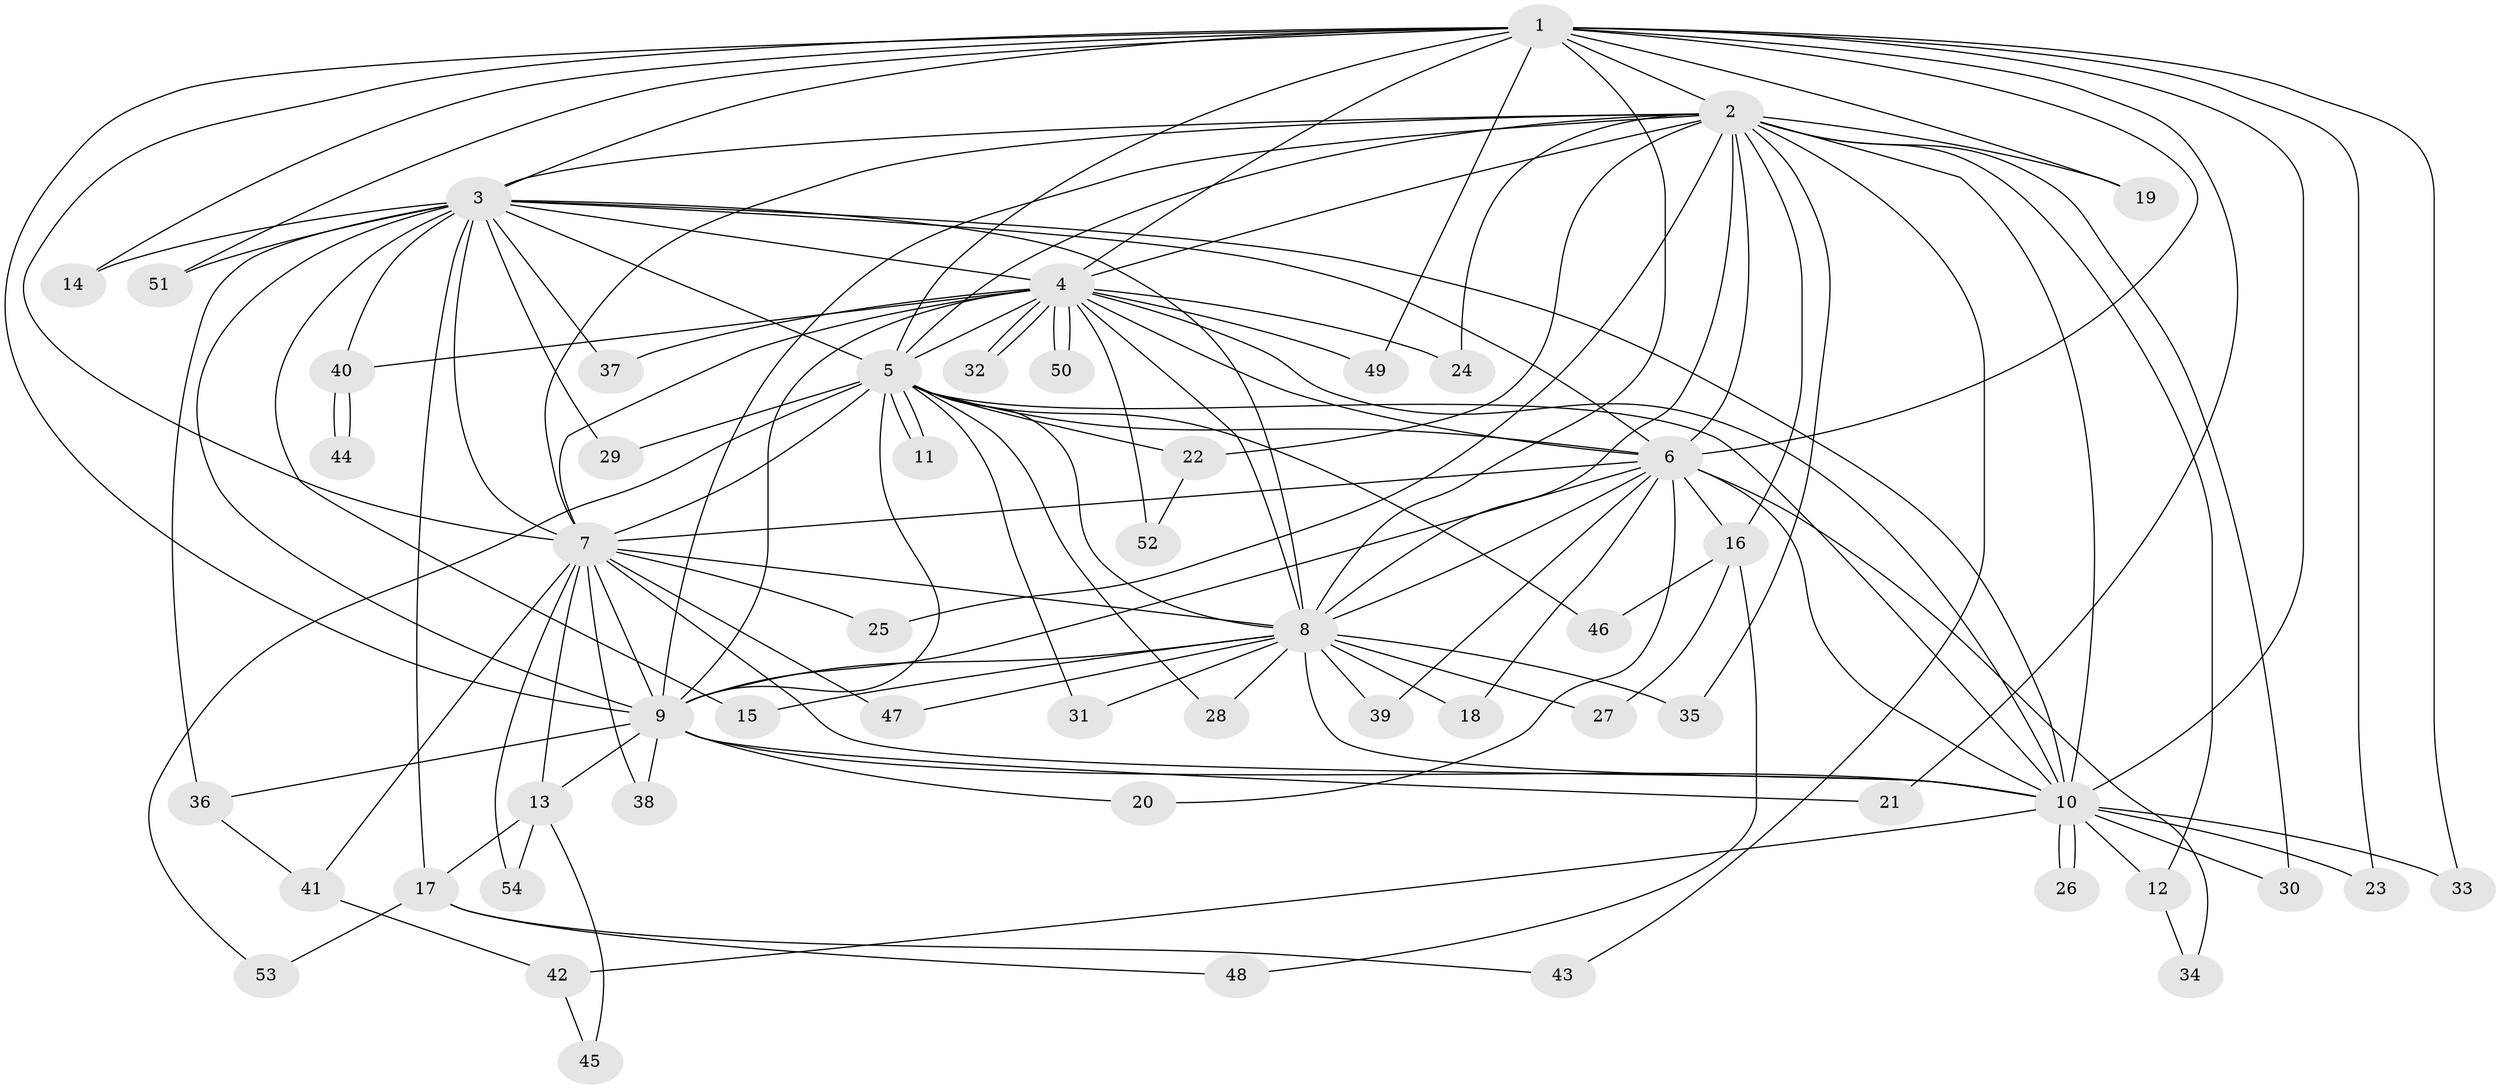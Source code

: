 // coarse degree distribution, {1: 0.18181818181818182, 12: 0.045454545454545456, 8: 0.045454545454545456, 2: 0.18181818181818182, 11: 0.2727272727272727, 3: 0.09090909090909091, 10: 0.045454545454545456, 4: 0.045454545454545456, 5: 0.09090909090909091}
// Generated by graph-tools (version 1.1) at 2025/36/03/04/25 23:36:25]
// undirected, 54 vertices, 133 edges
graph export_dot {
  node [color=gray90,style=filled];
  1;
  2;
  3;
  4;
  5;
  6;
  7;
  8;
  9;
  10;
  11;
  12;
  13;
  14;
  15;
  16;
  17;
  18;
  19;
  20;
  21;
  22;
  23;
  24;
  25;
  26;
  27;
  28;
  29;
  30;
  31;
  32;
  33;
  34;
  35;
  36;
  37;
  38;
  39;
  40;
  41;
  42;
  43;
  44;
  45;
  46;
  47;
  48;
  49;
  50;
  51;
  52;
  53;
  54;
  1 -- 2;
  1 -- 3;
  1 -- 4;
  1 -- 5;
  1 -- 6;
  1 -- 7;
  1 -- 8;
  1 -- 9;
  1 -- 10;
  1 -- 14;
  1 -- 19;
  1 -- 21;
  1 -- 23;
  1 -- 33;
  1 -- 49;
  1 -- 51;
  2 -- 3;
  2 -- 4;
  2 -- 5;
  2 -- 6;
  2 -- 7;
  2 -- 8;
  2 -- 9;
  2 -- 10;
  2 -- 12;
  2 -- 16;
  2 -- 19;
  2 -- 22;
  2 -- 24;
  2 -- 25;
  2 -- 30;
  2 -- 35;
  2 -- 43;
  3 -- 4;
  3 -- 5;
  3 -- 6;
  3 -- 7;
  3 -- 8;
  3 -- 9;
  3 -- 10;
  3 -- 14;
  3 -- 15;
  3 -- 17;
  3 -- 29;
  3 -- 36;
  3 -- 37;
  3 -- 40;
  3 -- 51;
  4 -- 5;
  4 -- 6;
  4 -- 7;
  4 -- 8;
  4 -- 9;
  4 -- 10;
  4 -- 24;
  4 -- 32;
  4 -- 32;
  4 -- 37;
  4 -- 40;
  4 -- 49;
  4 -- 50;
  4 -- 50;
  4 -- 52;
  5 -- 6;
  5 -- 7;
  5 -- 8;
  5 -- 9;
  5 -- 10;
  5 -- 11;
  5 -- 11;
  5 -- 22;
  5 -- 28;
  5 -- 29;
  5 -- 31;
  5 -- 46;
  5 -- 53;
  6 -- 7;
  6 -- 8;
  6 -- 9;
  6 -- 10;
  6 -- 16;
  6 -- 18;
  6 -- 20;
  6 -- 34;
  6 -- 39;
  7 -- 8;
  7 -- 9;
  7 -- 10;
  7 -- 13;
  7 -- 25;
  7 -- 38;
  7 -- 41;
  7 -- 47;
  7 -- 54;
  8 -- 9;
  8 -- 10;
  8 -- 15;
  8 -- 18;
  8 -- 27;
  8 -- 28;
  8 -- 31;
  8 -- 35;
  8 -- 39;
  8 -- 47;
  9 -- 10;
  9 -- 13;
  9 -- 20;
  9 -- 21;
  9 -- 36;
  9 -- 38;
  10 -- 12;
  10 -- 23;
  10 -- 26;
  10 -- 26;
  10 -- 30;
  10 -- 33;
  10 -- 42;
  12 -- 34;
  13 -- 17;
  13 -- 45;
  13 -- 54;
  16 -- 27;
  16 -- 46;
  16 -- 48;
  17 -- 43;
  17 -- 48;
  17 -- 53;
  22 -- 52;
  36 -- 41;
  40 -- 44;
  40 -- 44;
  41 -- 42;
  42 -- 45;
}
